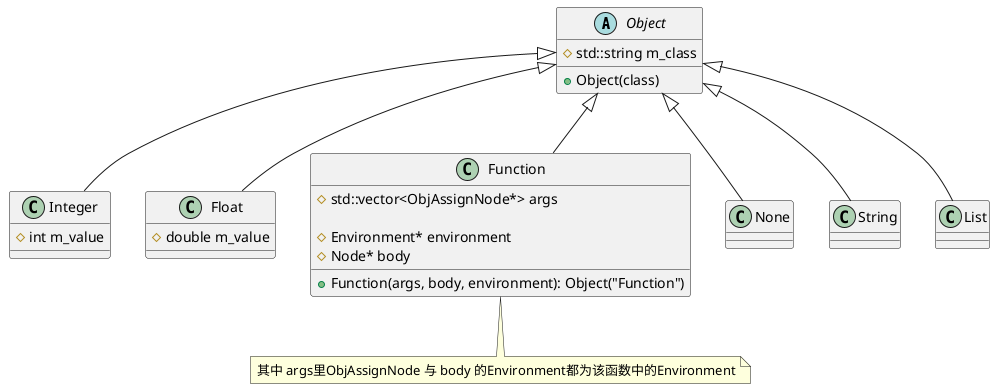 @startuml
'https://plantuml.com/class-diagram

abstract class Object{
    # std::string m_class

    + Object(class)
}
class Integer{
    # int m_value
}
class Float{
    # double m_value
}
class Function{
    # std::vector<ObjAssignNode*> args

    # Environment* environment
    # Node* body

    + Function(args, body, environment): Object("Function")
}
note bottom: 其中 args里ObjAssignNode 与 body 的Environment都为该函数中的Environment

class None

Object <|-- Integer
Object <|-- Float
Object <|-- Function
Object <|-- String
Object <|-- List
Object <|-- None

@enduml